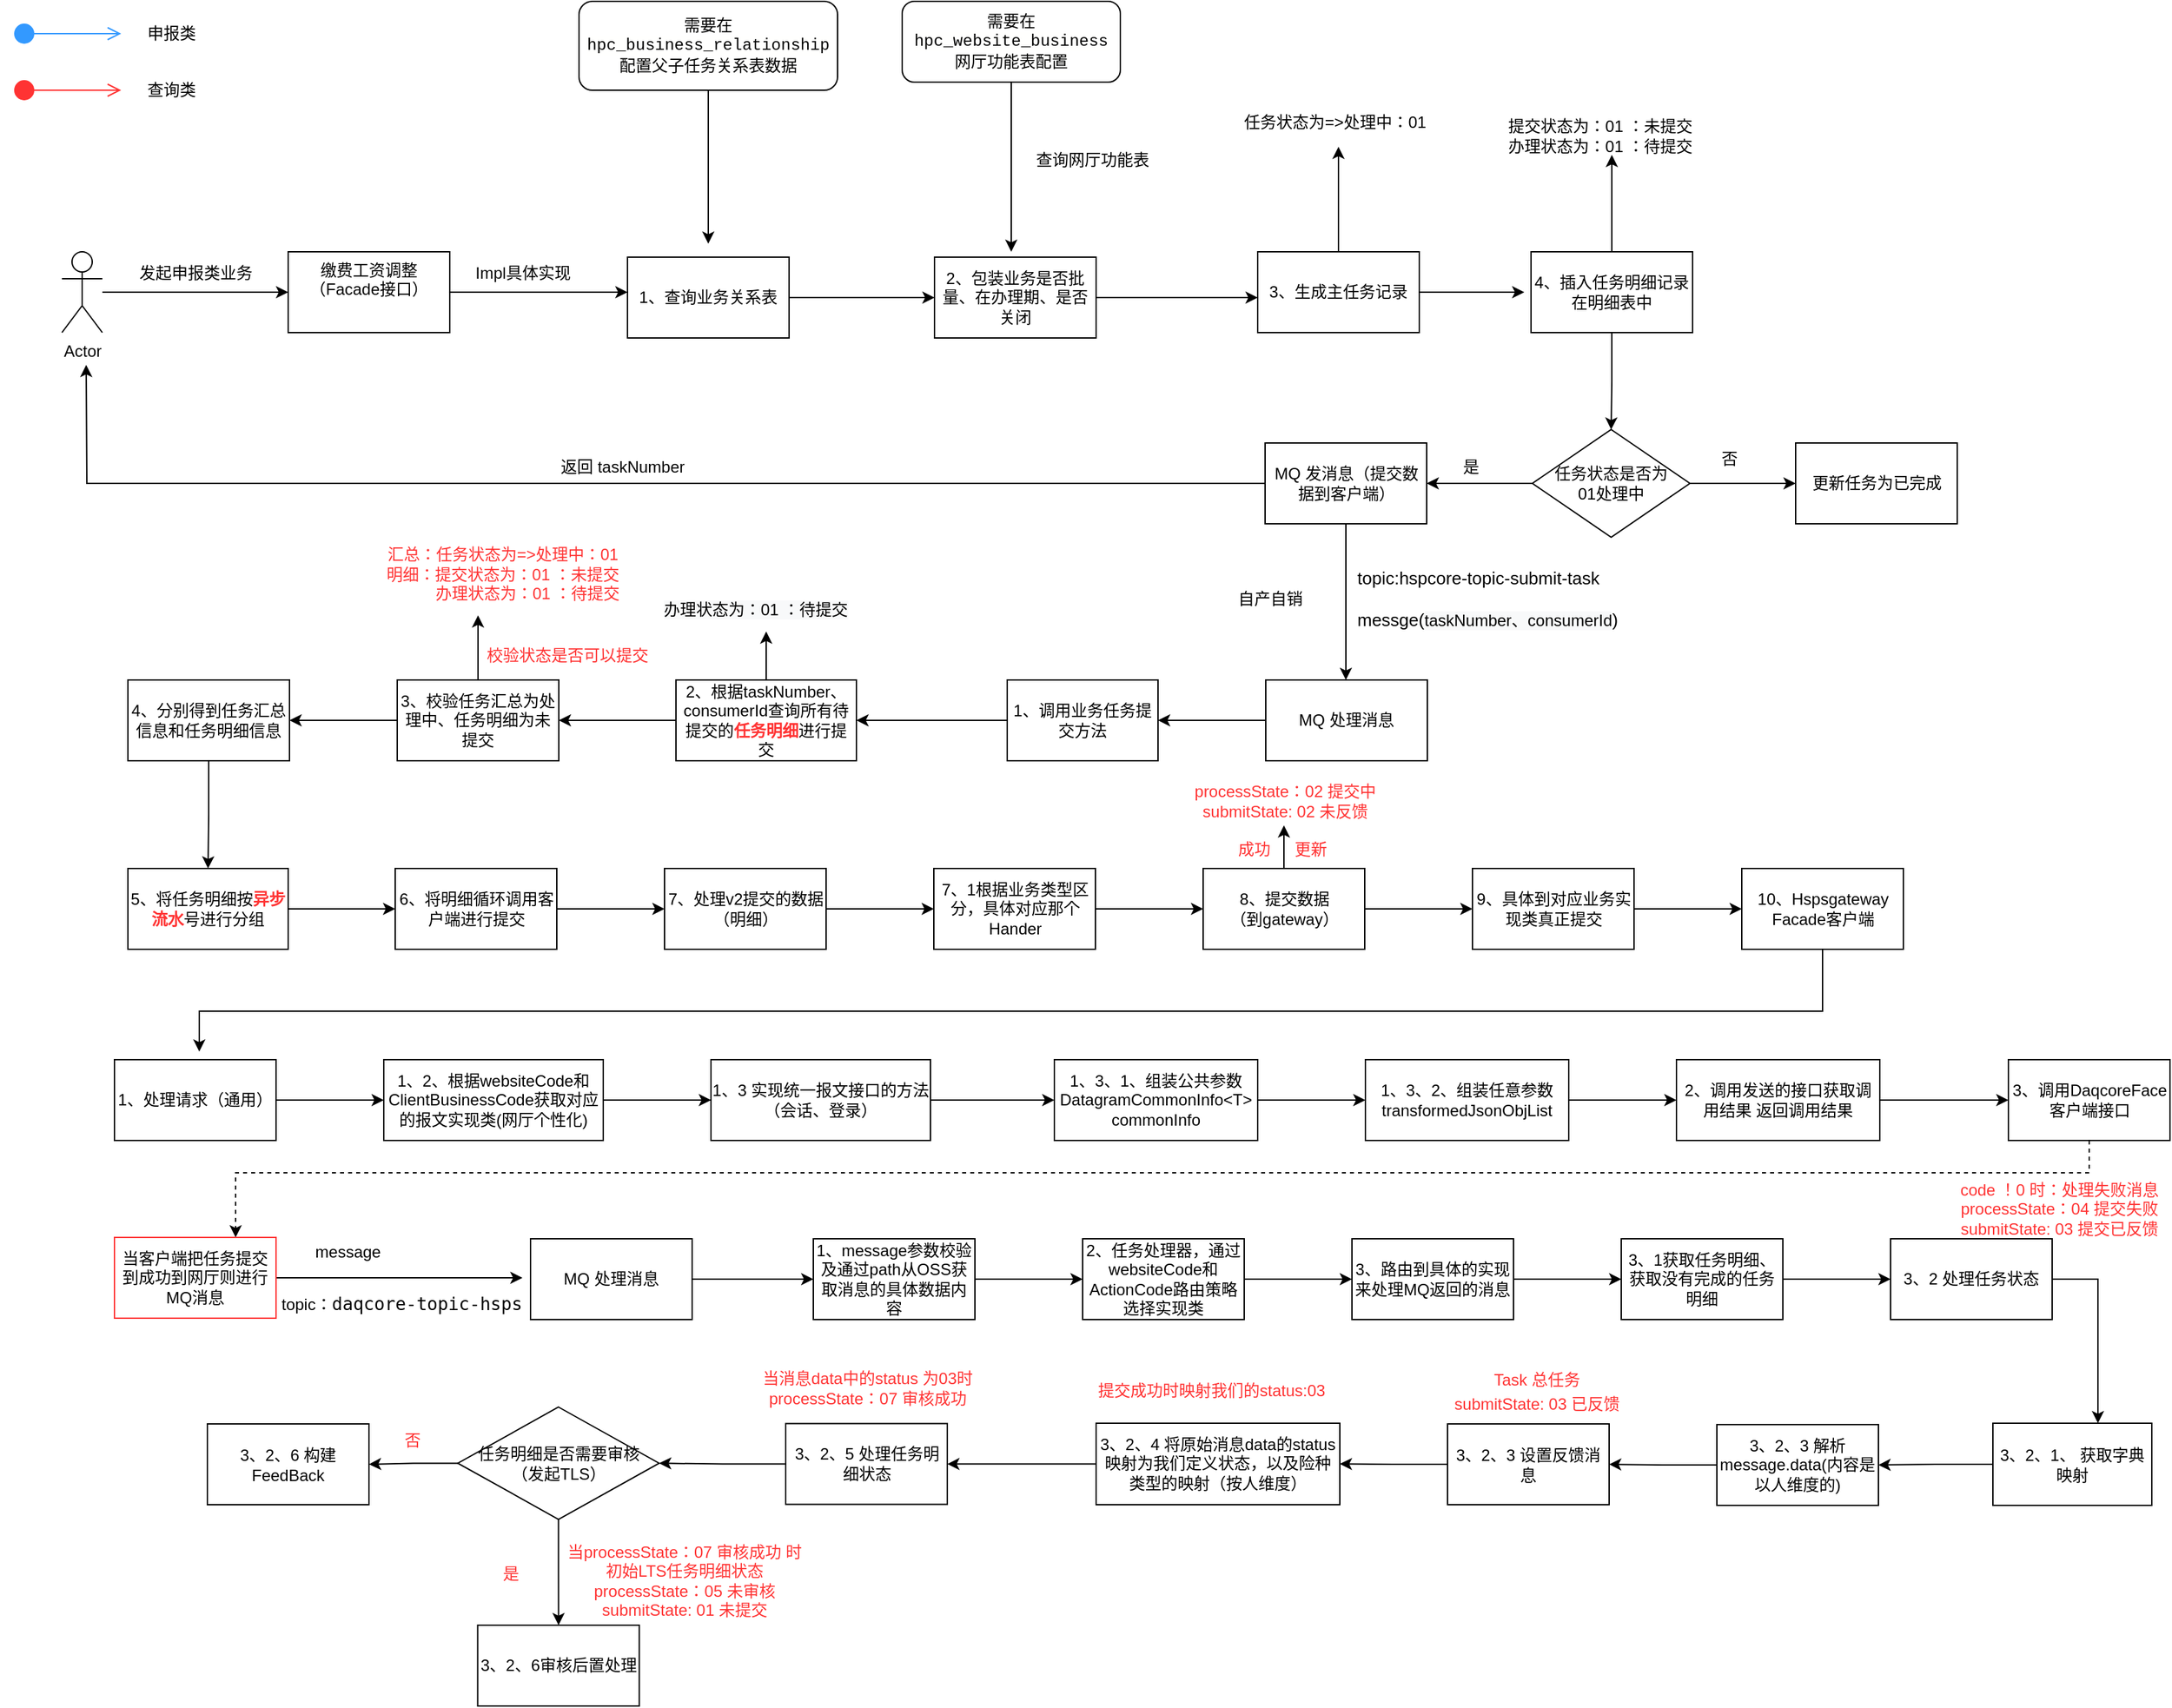 <mxfile version="18.1.1" type="github">
  <diagram id="KAGCioQWqWzpXH6GW-4u" name="第 1 页">
    <mxGraphModel dx="1886" dy="850" grid="1" gridSize="6" guides="1" tooltips="1" connect="1" arrows="1" fold="1" page="1" pageScale="1" pageWidth="827" pageHeight="1169" math="0" shadow="0">
      <root>
        <mxCell id="0" />
        <mxCell id="1" parent="0" />
        <mxCell id="dWjZnnxNej27H9L7fvb9-4" value="" style="html=1;verticalAlign=bottom;startArrow=circle;startFill=1;endArrow=open;startSize=6;endSize=8;rounded=0;strokeColor=#3399FF;" parent="1" edge="1">
          <mxGeometry width="80" relative="1" as="geometry">
            <mxPoint x="54" y="66" as="sourcePoint" />
            <mxPoint x="134" y="66" as="targetPoint" />
          </mxGeometry>
        </mxCell>
        <mxCell id="dWjZnnxNej27H9L7fvb9-5" value="申报类" style="text;html=1;align=center;verticalAlign=middle;resizable=0;points=[];autosize=1;strokeColor=none;fillColor=none;" parent="1" vertex="1">
          <mxGeometry x="144" y="54" width="54" height="24" as="geometry" />
        </mxCell>
        <mxCell id="dWjZnnxNej27H9L7fvb9-6" value="" style="html=1;verticalAlign=bottom;startArrow=circle;startFill=1;endArrow=open;startSize=6;endSize=8;rounded=0;strokeColor=#FF3333;" parent="1" edge="1">
          <mxGeometry width="80" relative="1" as="geometry">
            <mxPoint x="54" y="108" as="sourcePoint" />
            <mxPoint x="134" y="108" as="targetPoint" />
          </mxGeometry>
        </mxCell>
        <mxCell id="dWjZnnxNej27H9L7fvb9-7" value="查询类" style="text;html=1;align=center;verticalAlign=middle;resizable=0;points=[];autosize=1;strokeColor=none;fillColor=none;" parent="1" vertex="1">
          <mxGeometry x="144" y="96" width="54" height="24" as="geometry" />
        </mxCell>
        <mxCell id="dWjZnnxNej27H9L7fvb9-10" value="" style="edgeStyle=orthogonalEdgeStyle;rounded=0;orthogonalLoop=1;jettySize=auto;html=1;strokeColor=#000000;" parent="1" source="dWjZnnxNej27H9L7fvb9-8" target="dWjZnnxNej27H9L7fvb9-9" edge="1">
          <mxGeometry relative="1" as="geometry" />
        </mxCell>
        <mxCell id="dWjZnnxNej27H9L7fvb9-8" value="Actor" style="shape=umlActor;verticalLabelPosition=bottom;verticalAlign=top;html=1;" parent="1" vertex="1">
          <mxGeometry x="90" y="228" width="30" height="60" as="geometry" />
        </mxCell>
        <mxCell id="dWjZnnxNej27H9L7fvb9-13" value="" style="edgeStyle=orthogonalEdgeStyle;rounded=0;orthogonalLoop=1;jettySize=auto;html=1;strokeColor=#000000;" parent="1" source="dWjZnnxNej27H9L7fvb9-9" edge="1">
          <mxGeometry relative="1" as="geometry">
            <mxPoint x="510" y="258" as="targetPoint" />
          </mxGeometry>
        </mxCell>
        <mxCell id="dWjZnnxNej27H9L7fvb9-9" value="缴费工资调整（Facade接口）" style="whiteSpace=wrap;html=1;verticalAlign=top;" parent="1" vertex="1">
          <mxGeometry x="258" y="228" width="120" height="60" as="geometry" />
        </mxCell>
        <mxCell id="dWjZnnxNej27H9L7fvb9-11" value="发起申报类业务" style="text;html=1;align=center;verticalAlign=middle;resizable=0;points=[];autosize=1;strokeColor=none;fillColor=none;" parent="1" vertex="1">
          <mxGeometry x="138" y="232" width="102" height="24" as="geometry" />
        </mxCell>
        <mxCell id="dWjZnnxNej27H9L7fvb9-14" value="Impl&lt;span style=&quot;&quot;&gt;具体实现&lt;/span&gt;" style="text;html=1;align=center;verticalAlign=middle;resizable=0;points=[];autosize=1;strokeColor=none;fillColor=none;" parent="1" vertex="1">
          <mxGeometry x="390" y="232" width="84" height="24" as="geometry" />
        </mxCell>
        <mxCell id="dWjZnnxNej27H9L7fvb9-19" value="" style="edgeStyle=orthogonalEdgeStyle;rounded=0;orthogonalLoop=1;jettySize=auto;html=1;strokeColor=#000000;" parent="1" source="dWjZnnxNej27H9L7fvb9-15" target="dWjZnnxNej27H9L7fvb9-18" edge="1">
          <mxGeometry relative="1" as="geometry" />
        </mxCell>
        <mxCell id="dWjZnnxNej27H9L7fvb9-15" value="1、查询业务关系表" style="rounded=0;whiteSpace=wrap;html=1;" parent="1" vertex="1">
          <mxGeometry x="510" y="232" width="120" height="60" as="geometry" />
        </mxCell>
        <mxCell id="dWjZnnxNej27H9L7fvb9-17" style="edgeStyle=orthogonalEdgeStyle;rounded=0;orthogonalLoop=1;jettySize=auto;html=1;strokeColor=#000000;" parent="1" source="dWjZnnxNej27H9L7fvb9-16" edge="1">
          <mxGeometry relative="1" as="geometry">
            <mxPoint x="570" y="222" as="targetPoint" />
          </mxGeometry>
        </mxCell>
        <mxCell id="dWjZnnxNej27H9L7fvb9-16" value="需要在&lt;span style=&quot;background-color: rgb(255, 255, 254); font-family: Menlo, Monaco, &amp;quot;Courier New&amp;quot;, monospace;&quot;&gt;hpc_business_relationship&lt;br&gt;配置父子任务关系表数据&lt;br&gt;&lt;/span&gt;" style="rounded=1;whiteSpace=wrap;html=1;" parent="1" vertex="1">
          <mxGeometry x="474" y="42" width="192" height="66" as="geometry" />
        </mxCell>
        <mxCell id="dWjZnnxNej27H9L7fvb9-24" style="edgeStyle=orthogonalEdgeStyle;rounded=0;orthogonalLoop=1;jettySize=auto;html=1;strokeColor=#000000;" parent="1" source="dWjZnnxNej27H9L7fvb9-18" edge="1">
          <mxGeometry relative="1" as="geometry">
            <mxPoint x="978" y="262" as="targetPoint" />
          </mxGeometry>
        </mxCell>
        <mxCell id="dWjZnnxNej27H9L7fvb9-18" value="2、包装业务是否批量、在办理期、是否关闭" style="whiteSpace=wrap;html=1;rounded=0;" parent="1" vertex="1">
          <mxGeometry x="738" y="232" width="120" height="60" as="geometry" />
        </mxCell>
        <mxCell id="dWjZnnxNej27H9L7fvb9-21" style="edgeStyle=orthogonalEdgeStyle;rounded=0;orthogonalLoop=1;jettySize=auto;html=1;strokeColor=#000000;" parent="1" source="dWjZnnxNej27H9L7fvb9-20" edge="1">
          <mxGeometry relative="1" as="geometry">
            <mxPoint x="795" y="228" as="targetPoint" />
          </mxGeometry>
        </mxCell>
        <mxCell id="dWjZnnxNej27H9L7fvb9-20" value="需要在&lt;span style=&quot;background-color: rgb(255, 255, 254); font-family: Menlo, Monaco, &amp;quot;Courier New&amp;quot;, monospace;&quot;&gt;hpc_website_business&lt;br&gt;网厅功能表配置&lt;br&gt;&lt;/span&gt;" style="rounded=1;whiteSpace=wrap;html=1;" parent="1" vertex="1">
          <mxGeometry x="714" y="42" width="162" height="60" as="geometry" />
        </mxCell>
        <mxCell id="dWjZnnxNej27H9L7fvb9-22" value="查询网厅功能表" style="text;html=1;align=center;verticalAlign=middle;resizable=0;points=[];autosize=1;strokeColor=none;fillColor=none;" parent="1" vertex="1">
          <mxGeometry x="804" y="148" width="102" height="24" as="geometry" />
        </mxCell>
        <mxCell id="dWjZnnxNej27H9L7fvb9-29" style="edgeStyle=orthogonalEdgeStyle;rounded=0;orthogonalLoop=1;jettySize=auto;html=1;strokeColor=#000000;" parent="1" source="dWjZnnxNej27H9L7fvb9-23" edge="1">
          <mxGeometry relative="1" as="geometry">
            <mxPoint x="1241" y="156" as="targetPoint" />
          </mxGeometry>
        </mxCell>
        <mxCell id="dWjZnnxNej27H9L7fvb9-32" value="" style="edgeStyle=orthogonalEdgeStyle;rounded=0;orthogonalLoop=1;jettySize=auto;html=1;strokeColor=#000000;" parent="1" source="dWjZnnxNej27H9L7fvb9-23" target="dWjZnnxNej27H9L7fvb9-31" edge="1">
          <mxGeometry relative="1" as="geometry" />
        </mxCell>
        <mxCell id="dWjZnnxNej27H9L7fvb9-23" value="4、插入任务明细记录在明细表中" style="rounded=0;whiteSpace=wrap;html=1;" parent="1" vertex="1">
          <mxGeometry x="1181" y="228" width="120" height="60" as="geometry" />
        </mxCell>
        <mxCell id="dWjZnnxNej27H9L7fvb9-26" style="edgeStyle=orthogonalEdgeStyle;rounded=0;orthogonalLoop=1;jettySize=auto;html=1;strokeColor=#000000;" parent="1" source="dWjZnnxNej27H9L7fvb9-25" edge="1">
          <mxGeometry relative="1" as="geometry">
            <mxPoint x="1176" y="258" as="targetPoint" />
          </mxGeometry>
        </mxCell>
        <mxCell id="dWjZnnxNej27H9L7fvb9-27" style="edgeStyle=orthogonalEdgeStyle;rounded=0;orthogonalLoop=1;jettySize=auto;html=1;strokeColor=#000000;" parent="1" source="dWjZnnxNej27H9L7fvb9-25" edge="1">
          <mxGeometry relative="1" as="geometry">
            <mxPoint x="1038" y="150" as="targetPoint" />
          </mxGeometry>
        </mxCell>
        <mxCell id="dWjZnnxNej27H9L7fvb9-25" value="3、生成主任务记录" style="rounded=0;whiteSpace=wrap;html=1;" parent="1" vertex="1">
          <mxGeometry x="978" y="228" width="120" height="60" as="geometry" />
        </mxCell>
        <mxCell id="dWjZnnxNej27H9L7fvb9-28" value="任务状态为=&amp;gt;处理中：01" style="text;html=1;align=center;verticalAlign=middle;resizable=0;points=[];autosize=1;strokeColor=none;fillColor=none;" parent="1" vertex="1">
          <mxGeometry x="960" y="120" width="150" height="24" as="geometry" />
        </mxCell>
        <mxCell id="dWjZnnxNej27H9L7fvb9-30" value="提交状态为：01 ：未提交&lt;br&gt;办理状态为：01 ：待提交" style="text;html=1;align=center;verticalAlign=middle;resizable=0;points=[];autosize=1;strokeColor=none;fillColor=none;" parent="1" vertex="1">
          <mxGeometry x="1157" y="124" width="150" height="36" as="geometry" />
        </mxCell>
        <mxCell id="dWjZnnxNej27H9L7fvb9-34" value="" style="edgeStyle=orthogonalEdgeStyle;rounded=0;orthogonalLoop=1;jettySize=auto;html=1;strokeColor=#000000;" parent="1" source="dWjZnnxNej27H9L7fvb9-31" target="dWjZnnxNej27H9L7fvb9-33" edge="1">
          <mxGeometry relative="1" as="geometry" />
        </mxCell>
        <mxCell id="dWjZnnxNej27H9L7fvb9-37" value="" style="edgeStyle=orthogonalEdgeStyle;rounded=0;orthogonalLoop=1;jettySize=auto;html=1;strokeColor=#000000;" parent="1" source="dWjZnnxNej27H9L7fvb9-31" target="dWjZnnxNej27H9L7fvb9-36" edge="1">
          <mxGeometry relative="1" as="geometry" />
        </mxCell>
        <mxCell id="dWjZnnxNej27H9L7fvb9-31" value="任务状态是否为&lt;br&gt;01处理中" style="rhombus;whiteSpace=wrap;html=1;rounded=0;" parent="1" vertex="1">
          <mxGeometry x="1182" y="360" width="117" height="80" as="geometry" />
        </mxCell>
        <mxCell id="dWjZnnxNej27H9L7fvb9-39" style="edgeStyle=orthogonalEdgeStyle;rounded=0;orthogonalLoop=1;jettySize=auto;html=1;strokeColor=#000000;" parent="1" source="dWjZnnxNej27H9L7fvb9-33" edge="1">
          <mxGeometry relative="1" as="geometry">
            <mxPoint x="108" y="312" as="targetPoint" />
          </mxGeometry>
        </mxCell>
        <mxCell id="dWjZnnxNej27H9L7fvb9-43" style="edgeStyle=orthogonalEdgeStyle;rounded=0;orthogonalLoop=1;jettySize=auto;html=1;strokeColor=#000000;" parent="1" source="dWjZnnxNej27H9L7fvb9-33" edge="1">
          <mxGeometry relative="1" as="geometry">
            <mxPoint x="1043.5" y="546" as="targetPoint" />
          </mxGeometry>
        </mxCell>
        <mxCell id="dWjZnnxNej27H9L7fvb9-33" value="MQ 发消息（提交数据到客户端）" style="whiteSpace=wrap;html=1;rounded=0;" parent="1" vertex="1">
          <mxGeometry x="983.5" y="370" width="120" height="60" as="geometry" />
        </mxCell>
        <mxCell id="dWjZnnxNej27H9L7fvb9-35" value="是" style="text;html=1;align=center;verticalAlign=middle;resizable=0;points=[];autosize=1;strokeColor=none;fillColor=none;" parent="1" vertex="1">
          <mxGeometry x="1121" y="376" width="30" height="24" as="geometry" />
        </mxCell>
        <mxCell id="dWjZnnxNej27H9L7fvb9-36" value="更新任务为已完成" style="whiteSpace=wrap;html=1;rounded=0;" parent="1" vertex="1">
          <mxGeometry x="1377.5" y="370" width="120" height="60" as="geometry" />
        </mxCell>
        <mxCell id="dWjZnnxNej27H9L7fvb9-38" value="否" style="text;html=1;align=center;verticalAlign=middle;resizable=0;points=[];autosize=1;strokeColor=none;fillColor=none;" parent="1" vertex="1">
          <mxGeometry x="1313" y="370" width="30" height="24" as="geometry" />
        </mxCell>
        <mxCell id="dWjZnnxNej27H9L7fvb9-40" value="返回 taskNumber" style="text;html=1;align=center;verticalAlign=middle;resizable=0;points=[];autosize=1;strokeColor=none;fillColor=none;" parent="1" vertex="1">
          <mxGeometry x="452" y="376" width="108" height="24" as="geometry" />
        </mxCell>
        <mxCell id="dWjZnnxNej27H9L7fvb9-44" value="&lt;span style=&quot;color: rgb(0, 0, 0); font-family: Helvetica; font-size: 13px; font-style: normal; font-variant-ligatures: normal; font-variant-caps: normal; font-weight: 400; letter-spacing: normal; orphans: 2; text-align: center; text-indent: 0px; text-transform: none; widows: 2; word-spacing: 0px; -webkit-text-stroke-width: 0px; background-color: rgb(255, 255, 255); text-decoration-thickness: initial; text-decoration-style: initial; text-decoration-color: initial; float: none; display: inline !important;&quot;&gt;topic:hspcore-topic-submit-task&lt;br&gt;&lt;br&gt;messge(&lt;span style=&quot;font-size: 12px; background-color: rgb(248, 249, 250);&quot;&gt;taskNumber、consumerId&lt;/span&gt;)&lt;br&gt;&lt;/span&gt;" style="text;whiteSpace=wrap;html=1;" parent="1" vertex="1">
          <mxGeometry x="1050" y="456" width="234" height="60" as="geometry" />
        </mxCell>
        <mxCell id="dWjZnnxNej27H9L7fvb9-47" value="" style="edgeStyle=orthogonalEdgeStyle;rounded=0;orthogonalLoop=1;jettySize=auto;html=1;strokeColor=#000000;" parent="1" source="dWjZnnxNej27H9L7fvb9-45" target="dWjZnnxNej27H9L7fvb9-46" edge="1">
          <mxGeometry relative="1" as="geometry" />
        </mxCell>
        <UserObject label="MQ 处理消息" tooltip="cn.com.servyou.hspscore.msg.businesstask.consumer.BusinessTaskSubmitConsumer#handleSubmitMessage" id="dWjZnnxNej27H9L7fvb9-45">
          <mxCell style="rounded=0;whiteSpace=wrap;html=1;" parent="1" vertex="1">
            <mxGeometry x="984" y="546" width="120" height="60" as="geometry" />
          </mxCell>
        </UserObject>
        <mxCell id="dWjZnnxNej27H9L7fvb9-49" value="" style="edgeStyle=orthogonalEdgeStyle;rounded=0;orthogonalLoop=1;jettySize=auto;html=1;fontColor=#FFFFFF;strokeColor=#000000;" parent="1" source="dWjZnnxNej27H9L7fvb9-46" target="dWjZnnxNej27H9L7fvb9-48" edge="1">
          <mxGeometry relative="1" as="geometry" />
        </mxCell>
        <UserObject label="1、调用业务任务提交方法" tooltip="cn.com.servyou.hspscore.service.handler.submit.BusinessTaskSubmitAsyncService#submit" id="dWjZnnxNej27H9L7fvb9-46">
          <mxCell style="whiteSpace=wrap;html=1;rounded=0;" parent="1" vertex="1">
            <mxGeometry x="792" y="546" width="112" height="60" as="geometry" />
          </mxCell>
        </UserObject>
        <mxCell id="dWjZnnxNej27H9L7fvb9-51" value="" style="edgeStyle=orthogonalEdgeStyle;rounded=0;orthogonalLoop=1;jettySize=auto;html=1;fontColor=#FFFFFF;strokeColor=#000000;" parent="1" source="dWjZnnxNej27H9L7fvb9-48" target="dWjZnnxNej27H9L7fvb9-50" edge="1">
          <mxGeometry relative="1" as="geometry" />
        </mxCell>
        <mxCell id="Zt5XqulkagOn3WWmMyJd-5" style="edgeStyle=orthogonalEdgeStyle;rounded=0;orthogonalLoop=1;jettySize=auto;html=1;" parent="1" source="dWjZnnxNej27H9L7fvb9-48" edge="1">
          <mxGeometry relative="1" as="geometry">
            <mxPoint x="613" y="510" as="targetPoint" />
          </mxGeometry>
        </mxCell>
        <mxCell id="dWjZnnxNej27H9L7fvb9-48" value="2、根据taskNumber、consumerId查询所有待提交的&lt;b&gt;&lt;font color=&quot;#ff3333&quot;&gt;任务明细&lt;/font&gt;&lt;/b&gt;进行提交" style="whiteSpace=wrap;html=1;rounded=0;" parent="1" vertex="1">
          <mxGeometry x="546" y="546" width="134" height="60" as="geometry" />
        </mxCell>
        <mxCell id="dWjZnnxNej27H9L7fvb9-53" value="" style="edgeStyle=orthogonalEdgeStyle;rounded=0;orthogonalLoop=1;jettySize=auto;html=1;fontColor=#FFFFFF;strokeColor=#000000;" parent="1" source="dWjZnnxNej27H9L7fvb9-50" target="dWjZnnxNej27H9L7fvb9-52" edge="1">
          <mxGeometry relative="1" as="geometry" />
        </mxCell>
        <mxCell id="Zt5XqulkagOn3WWmMyJd-6" style="edgeStyle=orthogonalEdgeStyle;rounded=0;orthogonalLoop=1;jettySize=auto;html=1;fontColor=#FF3333;" parent="1" source="dWjZnnxNej27H9L7fvb9-50" edge="1">
          <mxGeometry relative="1" as="geometry">
            <mxPoint x="399" y="498" as="targetPoint" />
          </mxGeometry>
        </mxCell>
        <UserObject label="3、校验任务汇总为处理中、任务明细为未提交" tooltip="cn.com.servyou.hspscore.service.handler.submit.BusinessTaskSubmitAsyncService#checkBusinessTask" id="dWjZnnxNej27H9L7fvb9-50">
          <mxCell style="whiteSpace=wrap;html=1;rounded=0;" parent="1" vertex="1">
            <mxGeometry x="339" y="546" width="120" height="60" as="geometry" />
          </mxCell>
        </UserObject>
        <mxCell id="dWjZnnxNej27H9L7fvb9-55" value="" style="edgeStyle=orthogonalEdgeStyle;rounded=0;orthogonalLoop=1;jettySize=auto;html=1;fontColor=#FFFFFF;strokeColor=#000000;" parent="1" source="dWjZnnxNej27H9L7fvb9-52" target="dWjZnnxNej27H9L7fvb9-54" edge="1">
          <mxGeometry relative="1" as="geometry" />
        </mxCell>
        <mxCell id="dWjZnnxNej27H9L7fvb9-52" value="4、分别得到任务汇总信息和任务明细信息" style="whiteSpace=wrap;html=1;rounded=0;" parent="1" vertex="1">
          <mxGeometry x="139" y="546" width="120" height="60" as="geometry" />
        </mxCell>
        <mxCell id="Zt5XqulkagOn3WWmMyJd-11" value="" style="edgeStyle=orthogonalEdgeStyle;rounded=0;orthogonalLoop=1;jettySize=auto;html=1;fontColor=#FF3333;" parent="1" source="dWjZnnxNej27H9L7fvb9-54" target="Zt5XqulkagOn3WWmMyJd-10" edge="1">
          <mxGeometry relative="1" as="geometry" />
        </mxCell>
        <UserObject label="5、将任务明细按&lt;b&gt;&lt;font color=&quot;#ff3333&quot;&gt;异步流水&lt;/font&gt;&lt;/b&gt;号进行分组" tooltip="cn.com.servyou.hspscore.service.handler.submit.BusinessTaskSubmitAsyncService#processBusinessTaskDetail" id="dWjZnnxNej27H9L7fvb9-54">
          <mxCell style="whiteSpace=wrap;html=1;rounded=0;" parent="1" vertex="1">
            <mxGeometry x="139" y="686" width="119" height="60" as="geometry" />
          </mxCell>
        </UserObject>
        <mxCell id="Zt5XqulkagOn3WWmMyJd-1" value="自产自销" style="text;html=1;align=center;verticalAlign=middle;resizable=0;points=[];autosize=1;strokeColor=none;fillColor=none;" parent="1" vertex="1">
          <mxGeometry x="954" y="474" width="66" height="24" as="geometry" />
        </mxCell>
        <mxCell id="Zt5XqulkagOn3WWmMyJd-4" value="&lt;meta charset=&quot;utf-8&quot;&gt;&lt;span style=&quot;color: rgb(0, 0, 0); font-family: Helvetica; font-size: 12px; font-style: normal; font-variant-ligatures: normal; font-variant-caps: normal; font-weight: 400; letter-spacing: normal; orphans: 2; text-align: center; text-indent: 0px; text-transform: none; widows: 2; word-spacing: 0px; -webkit-text-stroke-width: 0px; background-color: rgb(248, 249, 250); text-decoration-thickness: initial; text-decoration-style: initial; text-decoration-color: initial; float: none; display: inline !important;&quot;&gt;办理状态为：01 ：待提交&lt;/span&gt;" style="text;whiteSpace=wrap;html=1;" parent="1" vertex="1">
          <mxGeometry x="535" y="480" width="156" height="30" as="geometry" />
        </mxCell>
        <mxCell id="Zt5XqulkagOn3WWmMyJd-8" value="&lt;font color=&quot;#ff3333&quot;&gt;&lt;br&gt;&lt;br&gt;汇总：任务状态为=&amp;gt;处理中：01&lt;br&gt;明细：提交状态为：01 ：未提交&lt;br&gt;&amp;nbsp; &amp;nbsp; &amp;nbsp; &amp;nbsp; &amp;nbsp; &amp;nbsp;办理状态为：01 ：待提交&lt;/font&gt;" style="text;html=1;align=center;verticalAlign=middle;resizable=0;points=[];autosize=1;strokeColor=none;fillColor=none;" parent="1" vertex="1">
          <mxGeometry x="324" y="414" width="186" height="78" as="geometry" />
        </mxCell>
        <mxCell id="Zt5XqulkagOn3WWmMyJd-9" value="校验状态是否可以提交" style="text;html=1;align=center;verticalAlign=middle;resizable=0;points=[];autosize=1;strokeColor=none;fillColor=none;fontColor=#FF3333;" parent="1" vertex="1">
          <mxGeometry x="396" y="516" width="138" height="24" as="geometry" />
        </mxCell>
        <mxCell id="Zt5XqulkagOn3WWmMyJd-13" value="" style="edgeStyle=orthogonalEdgeStyle;rounded=0;orthogonalLoop=1;jettySize=auto;html=1;fontColor=#FF3333;" parent="1" source="Zt5XqulkagOn3WWmMyJd-10" target="Zt5XqulkagOn3WWmMyJd-12" edge="1">
          <mxGeometry relative="1" as="geometry" />
        </mxCell>
        <UserObject label="6、将明细循环调用客户端进行提交" tooltip="cn.com.servyou.hspscore.service.handler.submit.BusinessTaskSubmitAsyncService#handSubmitData" id="Zt5XqulkagOn3WWmMyJd-10">
          <mxCell style="whiteSpace=wrap;html=1;rounded=0;" parent="1" vertex="1">
            <mxGeometry x="337.5" y="686" width="120" height="60" as="geometry" />
          </mxCell>
        </UserObject>
        <mxCell id="Zt5XqulkagOn3WWmMyJd-15" value="" style="edgeStyle=orthogonalEdgeStyle;rounded=0;orthogonalLoop=1;jettySize=auto;html=1;fontColor=#FF3333;" parent="1" source="Zt5XqulkagOn3WWmMyJd-12" target="Zt5XqulkagOn3WWmMyJd-14" edge="1">
          <mxGeometry relative="1" as="geometry" />
        </mxCell>
        <mxCell id="Zt5XqulkagOn3WWmMyJd-12" value="7、处理v2提交的数据（明细）" style="whiteSpace=wrap;html=1;rounded=0;" parent="1" vertex="1">
          <mxGeometry x="537.5" y="686" width="120" height="60" as="geometry" />
        </mxCell>
        <mxCell id="Zt5XqulkagOn3WWmMyJd-17" value="" style="edgeStyle=orthogonalEdgeStyle;rounded=0;orthogonalLoop=1;jettySize=auto;html=1;fontColor=#FF3333;" parent="1" source="Zt5XqulkagOn3WWmMyJd-14" target="Zt5XqulkagOn3WWmMyJd-16" edge="1">
          <mxGeometry relative="1" as="geometry" />
        </mxCell>
        <UserObject label="7、1根据业务类型区分，具体对应那个Hander" tooltip="cn.com.servyou.hspscore.service.v2.employee.service.factory.WebsiteCodeFactory==&gt;&#xa;此方法使用个策略工厂模式，获取所有实现BaseInsuranceV2SubmitService接口的方法中WebsiteBusinessCodeEnum（Map），然后根据传入的业务code从而判断具体去执行那个实现类【lmpl】注：当有新的业务是需要添加新业务的service（继承基础Service）和具体实现类" id="Zt5XqulkagOn3WWmMyJd-14">
          <mxCell style="whiteSpace=wrap;html=1;rounded=0;" parent="1" vertex="1">
            <mxGeometry x="737.5" y="686" width="120" height="60" as="geometry" />
          </mxCell>
        </UserObject>
        <mxCell id="Zt5XqulkagOn3WWmMyJd-22" value="" style="edgeStyle=orthogonalEdgeStyle;rounded=0;orthogonalLoop=1;jettySize=auto;html=1;fontColor=#FF3333;" parent="1" source="Zt5XqulkagOn3WWmMyJd-16" target="Zt5XqulkagOn3WWmMyJd-19" edge="1">
          <mxGeometry relative="1" as="geometry" />
        </mxCell>
        <mxCell id="Zt5XqulkagOn3WWmMyJd-26" value="" style="edgeStyle=orthogonalEdgeStyle;rounded=0;orthogonalLoop=1;jettySize=auto;html=1;fontColor=#FF3333;" parent="1" source="Zt5XqulkagOn3WWmMyJd-16" target="Zt5XqulkagOn3WWmMyJd-25" edge="1">
          <mxGeometry relative="1" as="geometry" />
        </mxCell>
        <UserObject label="8、提交数据&lt;br&gt;（到gateway）" tooltip="cn.com.servyou.hspscore.service.handler.submit.BusinessTaskSubmitAsyncService#handlerSubmit&#xa;&#xa;根据gateway返回的对象BaseResponseDTO来判断&#xa;成功时候：&#xa;code = &quot;GW000000&quot;&#xa;msg=SUCCESS，其他情况失败&#xa;&#xa;提交数据到gateway失败&#xa;ProcessState：04 提交失败 &#xa;SubmitState ：01 未提交&#xa;&#xa;提交数据到gateway成功，响应失败信息&#xa;ProcessState：04 提交失败 &#xa;SubmitState ：01 未提交&#xa;&#xa;" id="Zt5XqulkagOn3WWmMyJd-16">
          <mxCell style="whiteSpace=wrap;html=1;rounded=0;" parent="1" vertex="1">
            <mxGeometry x="937.5" y="686" width="120" height="60" as="geometry" />
          </mxCell>
        </UserObject>
        <mxCell id="Zt5XqulkagOn3WWmMyJd-19" value="processState：02 提交中&lt;br&gt;submitState: 02 未反馈" style="text;html=1;align=center;verticalAlign=middle;resizable=0;points=[];autosize=1;strokeColor=none;fillColor=none;fontColor=#FF3333;" parent="1" vertex="1">
          <mxGeometry x="922.5" y="618" width="150" height="36" as="geometry" />
        </mxCell>
        <mxCell id="Zt5XqulkagOn3WWmMyJd-23" value="更新" style="text;html=1;align=center;verticalAlign=middle;resizable=0;points=[];autosize=1;strokeColor=none;fillColor=none;fontColor=#FF3333;" parent="1" vertex="1">
          <mxGeometry x="996" y="660" width="42" height="24" as="geometry" />
        </mxCell>
        <mxCell id="Zt5XqulkagOn3WWmMyJd-24" value="成功" style="text;html=1;align=center;verticalAlign=middle;resizable=0;points=[];autosize=1;strokeColor=none;fillColor=none;fontColor=#FF3333;" parent="1" vertex="1">
          <mxGeometry x="954" y="660" width="42" height="24" as="geometry" />
        </mxCell>
        <mxCell id="Zt5XqulkagOn3WWmMyJd-28" value="" style="edgeStyle=orthogonalEdgeStyle;rounded=0;orthogonalLoop=1;jettySize=auto;html=1;fontColor=#FF3333;" parent="1" source="Zt5XqulkagOn3WWmMyJd-25" target="Zt5XqulkagOn3WWmMyJd-27" edge="1">
          <mxGeometry relative="1" as="geometry" />
        </mxCell>
        <UserObject label="9、具体到对应业务实现类真正提交" tooltip="cn.com.servyou.hspscore.service.v2.employee.service.BaseInsuranceV2SubmitService#submit" id="Zt5XqulkagOn3WWmMyJd-25">
          <mxCell style="whiteSpace=wrap;html=1;rounded=0;" parent="1" vertex="1">
            <mxGeometry x="1137.5" y="686" width="120" height="60" as="geometry" />
          </mxCell>
        </UserObject>
        <mxCell id="Zt5XqulkagOn3WWmMyJd-30" style="edgeStyle=orthogonalEdgeStyle;rounded=0;orthogonalLoop=1;jettySize=auto;html=1;entryX=0.5;entryY=0;entryDx=0;entryDy=0;fontColor=#FF3333;" parent="1" source="Zt5XqulkagOn3WWmMyJd-27" edge="1">
          <mxGeometry relative="1" as="geometry">
            <mxPoint x="192" y="822" as="targetPoint" />
            <Array as="points">
              <mxPoint x="1398" y="792" />
              <mxPoint x="192" y="792" />
            </Array>
          </mxGeometry>
        </mxCell>
        <UserObject label="10、Hspsgateway Facade客户端" tooltip="cn.com.servyou.hspsgateway.facade.v2.employee.HgInsuranceRegisterV2Facade#send" id="Zt5XqulkagOn3WWmMyJd-27">
          <mxCell style="whiteSpace=wrap;html=1;rounded=0;" parent="1" vertex="1">
            <mxGeometry x="1337.5" y="686" width="120" height="60" as="geometry" />
          </mxCell>
        </UserObject>
        <mxCell id="Zt5XqulkagOn3WWmMyJd-33" value="" style="edgeStyle=orthogonalEdgeStyle;rounded=0;orthogonalLoop=1;jettySize=auto;html=1;fontColor=#000000;" parent="1" source="Zt5XqulkagOn3WWmMyJd-31" target="Zt5XqulkagOn3WWmMyJd-32" edge="1">
          <mxGeometry relative="1" as="geometry" />
        </mxCell>
        <UserObject label="&lt;font color=&quot;#000000&quot;&gt;1、处理请求（通用）&lt;/font&gt;" tooltip="cn.com.servyou.hspsgateway.facadeimpl.v2.RequestV2Template#doRequest" id="Zt5XqulkagOn3WWmMyJd-31">
          <mxCell style="whiteSpace=wrap;html=1;fontColor=#FFFFFF;" parent="1" vertex="1">
            <mxGeometry x="129" y="828" width="120" height="60" as="geometry" />
          </mxCell>
        </UserObject>
        <mxCell id="y-Ov5CjwgG_3xpqOnm8k-2" value="" style="edgeStyle=orthogonalEdgeStyle;rounded=0;orthogonalLoop=1;jettySize=auto;html=1;" parent="1" source="Zt5XqulkagOn3WWmMyJd-32" edge="1">
          <mxGeometry relative="1" as="geometry">
            <mxPoint x="593.5" y="858" as="targetPoint" />
          </mxGeometry>
        </mxCell>
        <mxCell id="y-Ov5CjwgG_3xpqOnm8k-4" value="" style="edgeStyle=orthogonalEdgeStyle;rounded=0;orthogonalLoop=1;jettySize=auto;html=1;" parent="1" source="Zt5XqulkagOn3WWmMyJd-32" target="y-Ov5CjwgG_3xpqOnm8k-3" edge="1">
          <mxGeometry relative="1" as="geometry" />
        </mxCell>
        <UserObject label="&lt;font color=&quot;#000000&quot;&gt;1、2、根据websiteCode和ClientBusinessCode获取对应的报文实现类(网厅个性化)&lt;br&gt;&lt;/font&gt;" tooltip="cn.com.servyou.hspsgateway.facadeimpl.v2.RequestV2Template#getDatagramService&#xa;&#xa;通过注解实现业务的策略模式，该注解分为2类：网厅的个性化实现和默认实现，通过具体的website和clientBusinessCode去实现具体的实现类&#xa;注：当有新的业务来时要添加新的实现类和相应的注解" id="Zt5XqulkagOn3WWmMyJd-32">
          <mxCell style="whiteSpace=wrap;html=1;fontColor=#FFFFFF;" parent="1" vertex="1">
            <mxGeometry x="329" y="828" width="163" height="60" as="geometry" />
          </mxCell>
        </UserObject>
        <mxCell id="y-Ov5CjwgG_3xpqOnm8k-6" value="" style="edgeStyle=orthogonalEdgeStyle;rounded=0;orthogonalLoop=1;jettySize=auto;html=1;" parent="1" source="y-Ov5CjwgG_3xpqOnm8k-3" target="y-Ov5CjwgG_3xpqOnm8k-5" edge="1">
          <mxGeometry relative="1" as="geometry" />
        </mxCell>
        <UserObject label="&lt;font color=&quot;#000000&quot;&gt;1、3 实现统一报文接口的方法（会话、登录）&lt;br&gt;&lt;/font&gt;" tooltip="cn.com.servyou.hspsgateway.datagram.v2.DatagramService#generateTaskParam&#xa;&#xa;" id="y-Ov5CjwgG_3xpqOnm8k-3">
          <mxCell style="whiteSpace=wrap;html=1;fontColor=#FFFFFF;" parent="1" vertex="1">
            <mxGeometry x="572" y="828" width="163" height="60" as="geometry" />
          </mxCell>
        </UserObject>
        <mxCell id="y-Ov5CjwgG_3xpqOnm8k-10" value="" style="edgeStyle=orthogonalEdgeStyle;rounded=0;orthogonalLoop=1;jettySize=auto;html=1;fontColor=#000000;" parent="1" source="y-Ov5CjwgG_3xpqOnm8k-5" target="y-Ov5CjwgG_3xpqOnm8k-9" edge="1">
          <mxGeometry relative="1" as="geometry" />
        </mxCell>
        <UserObject label="&lt;font color=&quot;#000000&quot;&gt;1、3、1、组装公共参数&lt;br&gt;DatagramCommonInfo&amp;lt;T&amp;gt; commonInfo&lt;br&gt;&lt;/font&gt;" tooltip="cn.com.servyou.hspsgateway.datagram.v2.AbstractDatagramService#generateTaskParam&#xa;&#xa;1、查询人社网厅密码&#xa;cn.com.servyou.hspsgateway.integration.hrcustomer.password.HrssPasswordFacadeClient#queryByInsuranceCategory&#xa;&#xa;错误提示：&quot;登录信息不完整，请上传登录信息&quot;&#xa;&#xa;与（hrcomstmer）hr_hrss_password数据表有关&#xa;一般报错与customerId或socins_number有关&#xa;" id="y-Ov5CjwgG_3xpqOnm8k-5">
          <mxCell style="whiteSpace=wrap;html=1;fontColor=#FFFFFF;fillColor=default;" parent="1" vertex="1">
            <mxGeometry x="827" y="828" width="151" height="60" as="geometry" />
          </mxCell>
        </UserObject>
        <mxCell id="y-Ov5CjwgG_3xpqOnm8k-12" value="" style="edgeStyle=orthogonalEdgeStyle;rounded=0;orthogonalLoop=1;jettySize=auto;html=1;fontColor=#000000;" parent="1" source="y-Ov5CjwgG_3xpqOnm8k-9" target="y-Ov5CjwgG_3xpqOnm8k-11" edge="1">
          <mxGeometry relative="1" as="geometry" />
        </mxCell>
        <UserObject label="&lt;font color=&quot;#000000&quot;&gt;1、3、2、组装任意参数&lt;br&gt;transformedJsonObjList&lt;br&gt;&lt;/font&gt;" tooltip="cn.com.servyou.hspsgateway.datagram.v2.AbstractDatagramService#doGenerateTaskParam&#xa;&#xa;1、获取转换数据&#xa;cn.com.servyou.hspsgateway.core.v2.send.impl.TransformSenderServicelmpl#send&#xa;注：这个就是我们在运营平台配的入参转换（将我们的入参转换为daqcore对应的入参）&#xa;&#xa;错误提示：&quot;通过hrparam进行转换失败&quot;&#xa;&#xa;2、构建公共信息BaseJson&#xa;注：里面会获取mock消息的redisKey(setTestKey)&#xa;cn.com.servyou.hspsgateway.datagram.v2.AbstractDatagramService#redisMock&#xa;&#xa;所以在redis中设置业务相应的key和value&#xa;" id="y-Ov5CjwgG_3xpqOnm8k-9">
          <mxCell style="whiteSpace=wrap;html=1;fontColor=#FFFFFF;fillColor=default;" parent="1" vertex="1">
            <mxGeometry x="1058" y="828" width="151" height="60" as="geometry" />
          </mxCell>
        </UserObject>
        <mxCell id="y-Ov5CjwgG_3xpqOnm8k-14" value="" style="edgeStyle=orthogonalEdgeStyle;rounded=0;orthogonalLoop=1;jettySize=auto;html=1;fontColor=#000000;" parent="1" source="y-Ov5CjwgG_3xpqOnm8k-11" target="y-Ov5CjwgG_3xpqOnm8k-13" edge="1">
          <mxGeometry relative="1" as="geometry" />
        </mxCell>
        <UserObject label="&lt;span style=&quot;color: rgb(0, 0, 0);&quot;&gt;2、调用发送的接口获取调用结果 返回调用结果&lt;/span&gt;" tooltip="cn.com.servyou.hspsgateway.core.v2.send.impl.ClientSenderV2ServiceImpl#send" id="y-Ov5CjwgG_3xpqOnm8k-11">
          <mxCell style="whiteSpace=wrap;html=1;fontColor=#FFFFFF;fillColor=default;" parent="1" vertex="1">
            <mxGeometry x="1289" y="828" width="151" height="60" as="geometry" />
          </mxCell>
        </UserObject>
        <mxCell id="EMuF6rVyBxSH4P3E4sjV-10" style="edgeStyle=orthogonalEdgeStyle;rounded=0;orthogonalLoop=1;jettySize=auto;html=1;entryX=0.75;entryY=0;entryDx=0;entryDy=0;dashed=1;" edge="1" parent="1" source="y-Ov5CjwgG_3xpqOnm8k-13" target="y-Ov5CjwgG_3xpqOnm8k-16">
          <mxGeometry relative="1" as="geometry">
            <Array as="points">
              <mxPoint x="1596" y="912" />
              <mxPoint x="219" y="912" />
            </Array>
          </mxGeometry>
        </mxCell>
        <UserObject label="3、调用DaqcoreFace客户端接口" tooltip="cn.com.servyou.daqcore.facade.DaqTaskFacade#batchAddDaqTaskNew" id="y-Ov5CjwgG_3xpqOnm8k-13">
          <mxCell style="whiteSpace=wrap;html=1;fontColor=default;fillColor=#FFFFFF;" parent="1" vertex="1">
            <mxGeometry x="1535.5" y="828" width="120" height="60" as="geometry" />
          </mxCell>
        </UserObject>
        <mxCell id="y-Ov5CjwgG_3xpqOnm8k-24" style="edgeStyle=orthogonalEdgeStyle;rounded=0;orthogonalLoop=1;jettySize=auto;html=1;fontColor=#000000;" parent="1" source="y-Ov5CjwgG_3xpqOnm8k-16" edge="1">
          <mxGeometry relative="1" as="geometry">
            <mxPoint x="432" y="990" as="targetPoint" />
          </mxGeometry>
        </mxCell>
        <mxCell id="y-Ov5CjwgG_3xpqOnm8k-16" value="当客户端把任务提交到成功到网厅则进行MQ消息" style="rounded=0;whiteSpace=wrap;html=1;fontColor=default;fillColor=#FFFFFF;labelBorderColor=none;labelBackgroundColor=none;strokeColor=#FF3333;" parent="1" vertex="1">
          <mxGeometry x="129" y="960" width="120" height="60" as="geometry" />
        </mxCell>
        <mxCell id="y-Ov5CjwgG_3xpqOnm8k-23" value="" style="edgeStyle=orthogonalEdgeStyle;rounded=0;orthogonalLoop=1;jettySize=auto;html=1;fontColor=#000000;" parent="1" source="y-Ov5CjwgG_3xpqOnm8k-18" target="y-Ov5CjwgG_3xpqOnm8k-22" edge="1">
          <mxGeometry relative="1" as="geometry" />
        </mxCell>
        <UserObject label="MQ 处理消息" tooltip="cn.com.servyou.hspscore.msg.businesstask.consumer.BusinessTaskConsumer#handleMessage" id="y-Ov5CjwgG_3xpqOnm8k-18">
          <mxCell style="rounded=0;whiteSpace=wrap;html=1;" parent="1" vertex="1">
            <mxGeometry x="438" y="961" width="120" height="60" as="geometry" />
          </mxCell>
        </UserObject>
        <mxCell id="y-Ov5CjwgG_3xpqOnm8k-20" value="&lt;span style=&quot;background-color: rgb(255, 255, 255);&quot;&gt;topic：&lt;span style=&quot;font-family: &amp;quot;JetBrains Mono&amp;quot;, monospace; font-size: 9.8pt;&quot;&gt;daqcore-topic-hsps&lt;/span&gt;&lt;/span&gt;" style="text;html=1;align=center;verticalAlign=middle;resizable=0;points=[];autosize=1;strokeColor=none;fillColor=none;fontColor=default;" parent="1" vertex="1">
          <mxGeometry x="246" y="997" width="192" height="24" as="geometry" />
        </mxCell>
        <UserObject label="message" tooltip="cn.com.servyou.hspscore.msg.businesstask.domain.BusinessTaskMessage" id="y-Ov5CjwgG_3xpqOnm8k-21">
          <mxCell style="text;html=1;align=center;verticalAlign=middle;resizable=0;points=[];autosize=1;strokeColor=none;fillColor=none;fontColor=#000000;" parent="1" vertex="1">
            <mxGeometry x="269" y="959" width="66" height="24" as="geometry" />
          </mxCell>
        </UserObject>
        <mxCell id="EMuF6rVyBxSH4P3E4sjV-2" value="" style="edgeStyle=orthogonalEdgeStyle;rounded=0;orthogonalLoop=1;jettySize=auto;html=1;" edge="1" parent="1" source="y-Ov5CjwgG_3xpqOnm8k-22" target="EMuF6rVyBxSH4P3E4sjV-1">
          <mxGeometry relative="1" as="geometry" />
        </mxCell>
        <UserObject label="1、message参数校验及通过path从OSS获取消息的具体数据内容" tooltip="cn.com.servyou.hspscore.msg.businesstask.consumer.BusinessTaskConsumer#preDownloadDataAndParamList" id="y-Ov5CjwgG_3xpqOnm8k-22">
          <mxCell style="whiteSpace=wrap;html=1;rounded=0;" parent="1" vertex="1">
            <mxGeometry x="648" y="961" width="120" height="60" as="geometry" />
          </mxCell>
        </UserObject>
        <mxCell id="EMuF6rVyBxSH4P3E4sjV-4" value="" style="edgeStyle=orthogonalEdgeStyle;rounded=0;orthogonalLoop=1;jettySize=auto;html=1;" edge="1" parent="1" source="EMuF6rVyBxSH4P3E4sjV-1" target="EMuF6rVyBxSH4P3E4sjV-3">
          <mxGeometry relative="1" as="geometry" />
        </mxCell>
        <UserObject label="2、任务处理器，通过websiteCode和ActionCode路由策略选择实现类" tooltip="cn.com.servyou.hspscore.msg.businesstask.factory.BusinessTaskProcessingV2HandlerFactory#getBusinessTaskV2Handler&#xa;&#xa;策略工厂模式：通过实现类上的注解路由到具体策略&#xa;注：不同的新业务要添加新的实现类加入到工厂里面&#xa;否则会报处理器为空" id="EMuF6rVyBxSH4P3E4sjV-1">
          <mxCell style="whiteSpace=wrap;html=1;rounded=0;" vertex="1" parent="1">
            <mxGeometry x="848" y="961" width="120" height="60" as="geometry" />
          </mxCell>
        </UserObject>
        <mxCell id="EMuF6rVyBxSH4P3E4sjV-6" value="" style="edgeStyle=orthogonalEdgeStyle;rounded=0;orthogonalLoop=1;jettySize=auto;html=1;" edge="1" parent="1" source="EMuF6rVyBxSH4P3E4sjV-3" target="EMuF6rVyBxSH4P3E4sjV-5">
          <mxGeometry relative="1" as="geometry" />
        </mxCell>
        <UserObject label="3、路由到具体的实现来处理MQ返回的消息" tooltip="cn.com.servyou.hspscore.msg.businesstask.handler.v2.processing.BusinessTaskProcessingV2Handler#handleBusinessTaskMessage" id="EMuF6rVyBxSH4P3E4sjV-3">
          <mxCell style="whiteSpace=wrap;html=1;rounded=0;" vertex="1" parent="1">
            <mxGeometry x="1048" y="961" width="120" height="60" as="geometry" />
          </mxCell>
        </UserObject>
        <mxCell id="EMuF6rVyBxSH4P3E4sjV-9" value="" style="edgeStyle=orthogonalEdgeStyle;rounded=0;orthogonalLoop=1;jettySize=auto;html=1;" edge="1" parent="1" source="EMuF6rVyBxSH4P3E4sjV-5" target="EMuF6rVyBxSH4P3E4sjV-8">
          <mxGeometry relative="1" as="geometry" />
        </mxCell>
        <mxCell id="EMuF6rVyBxSH4P3E4sjV-5" value="3、1获取任务明细、获取没有完成的任务明细" style="whiteSpace=wrap;html=1;rounded=0;" vertex="1" parent="1">
          <mxGeometry x="1248" y="961" width="120" height="60" as="geometry" />
        </mxCell>
        <mxCell id="EMuF6rVyBxSH4P3E4sjV-12" value="" style="edgeStyle=orthogonalEdgeStyle;rounded=0;orthogonalLoop=1;jettySize=auto;html=1;fontColor=#FF3333;" edge="1" parent="1" source="EMuF6rVyBxSH4P3E4sjV-8" target="EMuF6rVyBxSH4P3E4sjV-11">
          <mxGeometry relative="1" as="geometry">
            <Array as="points">
              <mxPoint x="1602" y="991" />
            </Array>
          </mxGeometry>
        </mxCell>
        <UserObject label="3、2 处理任务状态" tooltip="申报实现类：&#xa;cn.com.servyou.hspscore.msg.businesstask.handler.v2.processing.impl.submit.AbstractInsuranceSubmitService#determineTaskDetailStatus&#xa;&#xa;1、code !=0 或者 message != success 时直接返回&#xa;&#xa;&#xa;&#xa;" id="EMuF6rVyBxSH4P3E4sjV-8">
          <mxCell style="whiteSpace=wrap;html=1;rounded=0;" vertex="1" parent="1">
            <mxGeometry x="1448" y="961" width="120" height="60" as="geometry" />
          </mxCell>
        </UserObject>
        <mxCell id="EMuF6rVyBxSH4P3E4sjV-14" value="" style="edgeStyle=orthogonalEdgeStyle;rounded=0;orthogonalLoop=1;jettySize=auto;html=1;fontColor=#FF3333;" edge="1" parent="1" source="EMuF6rVyBxSH4P3E4sjV-11" target="EMuF6rVyBxSH4P3E4sjV-13">
          <mxGeometry relative="1" as="geometry" />
        </mxCell>
        <UserObject label="3、2、1&lt;span style=&quot;background-color: initial;&quot;&gt;、 获取字典映射&lt;br&gt;&lt;/span&gt;" tooltip="cn.com.servyou.hspscore.msg.businesstask.handler.v2.processing.AbstractBusinessTaskProcessingV2HandlerService#buildDictConfigMap&#xa;注：需要根据客户端返回的业务处理code，与我们的任务code形成映射，所有在做设计的时要配置字典表的数据" id="EMuF6rVyBxSH4P3E4sjV-11">
          <mxCell style="whiteSpace=wrap;html=1;rounded=0;" vertex="1" parent="1">
            <mxGeometry x="1524" y="1098" width="118" height="61" as="geometry" />
          </mxCell>
        </UserObject>
        <mxCell id="EMuF6rVyBxSH4P3E4sjV-18" value="" style="edgeStyle=orthogonalEdgeStyle;rounded=0;orthogonalLoop=1;jettySize=auto;html=1;fontColor=#FF3333;" edge="1" parent="1" source="EMuF6rVyBxSH4P3E4sjV-13" target="EMuF6rVyBxSH4P3E4sjV-17">
          <mxGeometry relative="1" as="geometry" />
        </mxCell>
        <mxCell id="EMuF6rVyBxSH4P3E4sjV-13" value="3、2、3 解析message.data(内容是以人维度的)" style="whiteSpace=wrap;html=1;rounded=0;" vertex="1" parent="1">
          <mxGeometry x="1319" y="1099" width="120" height="60" as="geometry" />
        </mxCell>
        <mxCell id="EMuF6rVyBxSH4P3E4sjV-16" value="code ！0 时：处理失败消息&lt;br&gt;processState：04 提交失败&lt;br&gt;submitState: 03 提交已反馈" style="text;html=1;align=center;verticalAlign=middle;resizable=0;points=[];autosize=1;strokeColor=none;fillColor=none;fontColor=#FF3333;" vertex="1" parent="1">
          <mxGeometry x="1492" y="912" width="162" height="54" as="geometry" />
        </mxCell>
        <mxCell id="EMuF6rVyBxSH4P3E4sjV-22" value="" style="edgeStyle=orthogonalEdgeStyle;rounded=0;orthogonalLoop=1;jettySize=auto;html=1;fontColor=#FF3333;" edge="1" parent="1" source="EMuF6rVyBxSH4P3E4sjV-17" target="EMuF6rVyBxSH4P3E4sjV-21">
          <mxGeometry relative="1" as="geometry" />
        </mxCell>
        <mxCell id="EMuF6rVyBxSH4P3E4sjV-17" value="3、2、3 设置反馈消息" style="whiteSpace=wrap;html=1;rounded=0;" vertex="1" parent="1">
          <mxGeometry x="1119" y="1098.5" width="120" height="60" as="geometry" />
        </mxCell>
        <mxCell id="EMuF6rVyBxSH4P3E4sjV-19" value="Task 总任务&lt;br&gt;" style="text;html=1;align=center;verticalAlign=middle;resizable=0;points=[];autosize=1;strokeColor=none;fillColor=none;fontColor=#FF3333;" vertex="1" parent="1">
          <mxGeometry x="1145.5" y="1054" width="78" height="24" as="geometry" />
        </mxCell>
        <mxCell id="EMuF6rVyBxSH4P3E4sjV-20" value="submitState: 03 已反馈" style="text;html=1;align=center;verticalAlign=middle;resizable=0;points=[];autosize=1;strokeColor=none;fillColor=none;fontColor=#FF3333;" vertex="1" parent="1">
          <mxGeometry x="1115.5" y="1072" width="138" height="24" as="geometry" />
        </mxCell>
        <mxCell id="EMuF6rVyBxSH4P3E4sjV-24" value="" style="edgeStyle=orthogonalEdgeStyle;rounded=0;orthogonalLoop=1;jettySize=auto;html=1;fontColor=#FF3333;" edge="1" parent="1" source="EMuF6rVyBxSH4P3E4sjV-21" target="EMuF6rVyBxSH4P3E4sjV-23">
          <mxGeometry relative="1" as="geometry" />
        </mxCell>
        <UserObject label="3、2、4 将原始消息data的status映射为我们定义状态，以及险种类型的映射（按人维度）" tooltip="cn.com.servyou.hspscore.msg.businesstask.handler.v2.processing.impl.submit.AbstractInsuranceSubmitService#mappingProcessStateAndInsuranceType" id="EMuF6rVyBxSH4P3E4sjV-21">
          <mxCell style="whiteSpace=wrap;html=1;rounded=0;" vertex="1" parent="1">
            <mxGeometry x="858" y="1098" width="181" height="60.5" as="geometry" />
          </mxCell>
        </UserObject>
        <mxCell id="EMuF6rVyBxSH4P3E4sjV-28" value="" style="edgeStyle=orthogonalEdgeStyle;rounded=0;orthogonalLoop=1;jettySize=auto;html=1;fontColor=#FF3333;" edge="1" parent="1" source="EMuF6rVyBxSH4P3E4sjV-23" target="EMuF6rVyBxSH4P3E4sjV-27">
          <mxGeometry relative="1" as="geometry" />
        </mxCell>
        <mxCell id="EMuF6rVyBxSH4P3E4sjV-23" value="3、2、5 处理任务明细状态" style="whiteSpace=wrap;html=1;rounded=0;" vertex="1" parent="1">
          <mxGeometry x="627.5" y="1098.25" width="120" height="60" as="geometry" />
        </mxCell>
        <mxCell id="EMuF6rVyBxSH4P3E4sjV-25" value="提交成功时映射我们的status:03&amp;nbsp;" style="text;html=1;align=center;verticalAlign=middle;resizable=0;points=[];autosize=1;strokeColor=none;fillColor=none;fontColor=#FF3333;" vertex="1" parent="1">
          <mxGeometry x="852" y="1062" width="186" height="24" as="geometry" />
        </mxCell>
        <mxCell id="EMuF6rVyBxSH4P3E4sjV-26" value="当消息data中的status 为03时&lt;br&gt;processState：07 审核成功" style="text;html=1;align=center;verticalAlign=middle;resizable=0;points=[];autosize=1;strokeColor=none;fillColor=none;fontColor=#FF3333;" vertex="1" parent="1">
          <mxGeometry x="600.5" y="1054" width="174" height="36" as="geometry" />
        </mxCell>
        <mxCell id="EMuF6rVyBxSH4P3E4sjV-30" value="" style="edgeStyle=orthogonalEdgeStyle;rounded=0;orthogonalLoop=1;jettySize=auto;html=1;fontColor=#FF3333;" edge="1" parent="1" source="EMuF6rVyBxSH4P3E4sjV-27" target="EMuF6rVyBxSH4P3E4sjV-29">
          <mxGeometry relative="1" as="geometry" />
        </mxCell>
        <mxCell id="EMuF6rVyBxSH4P3E4sjV-33" value="" style="edgeStyle=orthogonalEdgeStyle;rounded=0;orthogonalLoop=1;jettySize=auto;html=1;fontColor=#FF3333;" edge="1" parent="1" source="EMuF6rVyBxSH4P3E4sjV-27" target="EMuF6rVyBxSH4P3E4sjV-32">
          <mxGeometry relative="1" as="geometry" />
        </mxCell>
        <mxCell id="EMuF6rVyBxSH4P3E4sjV-27" value="任务明细是否需要审核&lt;br&gt;（发起TLS）" style="rhombus;whiteSpace=wrap;html=1;rounded=0;" vertex="1" parent="1">
          <mxGeometry x="384" y="1086" width="149.5" height="83.38" as="geometry" />
        </mxCell>
        <mxCell id="EMuF6rVyBxSH4P3E4sjV-29" value="3、2、6审核后置处理" style="whiteSpace=wrap;html=1;rounded=0;" vertex="1" parent="1">
          <mxGeometry x="398.75" y="1248.0" width="120" height="60" as="geometry" />
        </mxCell>
        <mxCell id="EMuF6rVyBxSH4P3E4sjV-31" value="是" style="text;html=1;align=center;verticalAlign=middle;resizable=0;points=[];autosize=1;strokeColor=none;fillColor=none;fontColor=#FF3333;" vertex="1" parent="1">
          <mxGeometry x="408" y="1198" width="30" height="24" as="geometry" />
        </mxCell>
        <UserObject label="3、2、6 构建FeedBack" tooltip="cn.com.servyou.hspscore.msg.businesstask.handler.v2.processing.impl.submit.PaymentRadixAdjustmentServiceImpl#fillFeedbackData" id="EMuF6rVyBxSH4P3E4sjV-32">
          <mxCell style="whiteSpace=wrap;html=1;rounded=0;" vertex="1" parent="1">
            <mxGeometry x="198" y="1098.5" width="120" height="60" as="geometry" />
          </mxCell>
        </UserObject>
        <mxCell id="EMuF6rVyBxSH4P3E4sjV-34" value="否" style="text;html=1;align=center;verticalAlign=middle;resizable=0;points=[];autosize=1;strokeColor=none;fillColor=none;fontColor=#FF3333;" vertex="1" parent="1">
          <mxGeometry x="335" y="1099" width="30" height="24" as="geometry" />
        </mxCell>
        <mxCell id="EMuF6rVyBxSH4P3E4sjV-35" value="当processState：07 审核成功 时&lt;br&gt;初始LTS任务明细状态&lt;br&gt;processState：05 未审核&lt;br&gt;submitState: 01 未提交" style="text;html=1;align=center;verticalAlign=middle;resizable=0;points=[];autosize=1;strokeColor=none;fillColor=none;fontColor=#FF3333;" vertex="1" parent="1">
          <mxGeometry x="456" y="1182" width="192" height="66" as="geometry" />
        </mxCell>
      </root>
    </mxGraphModel>
  </diagram>
</mxfile>

